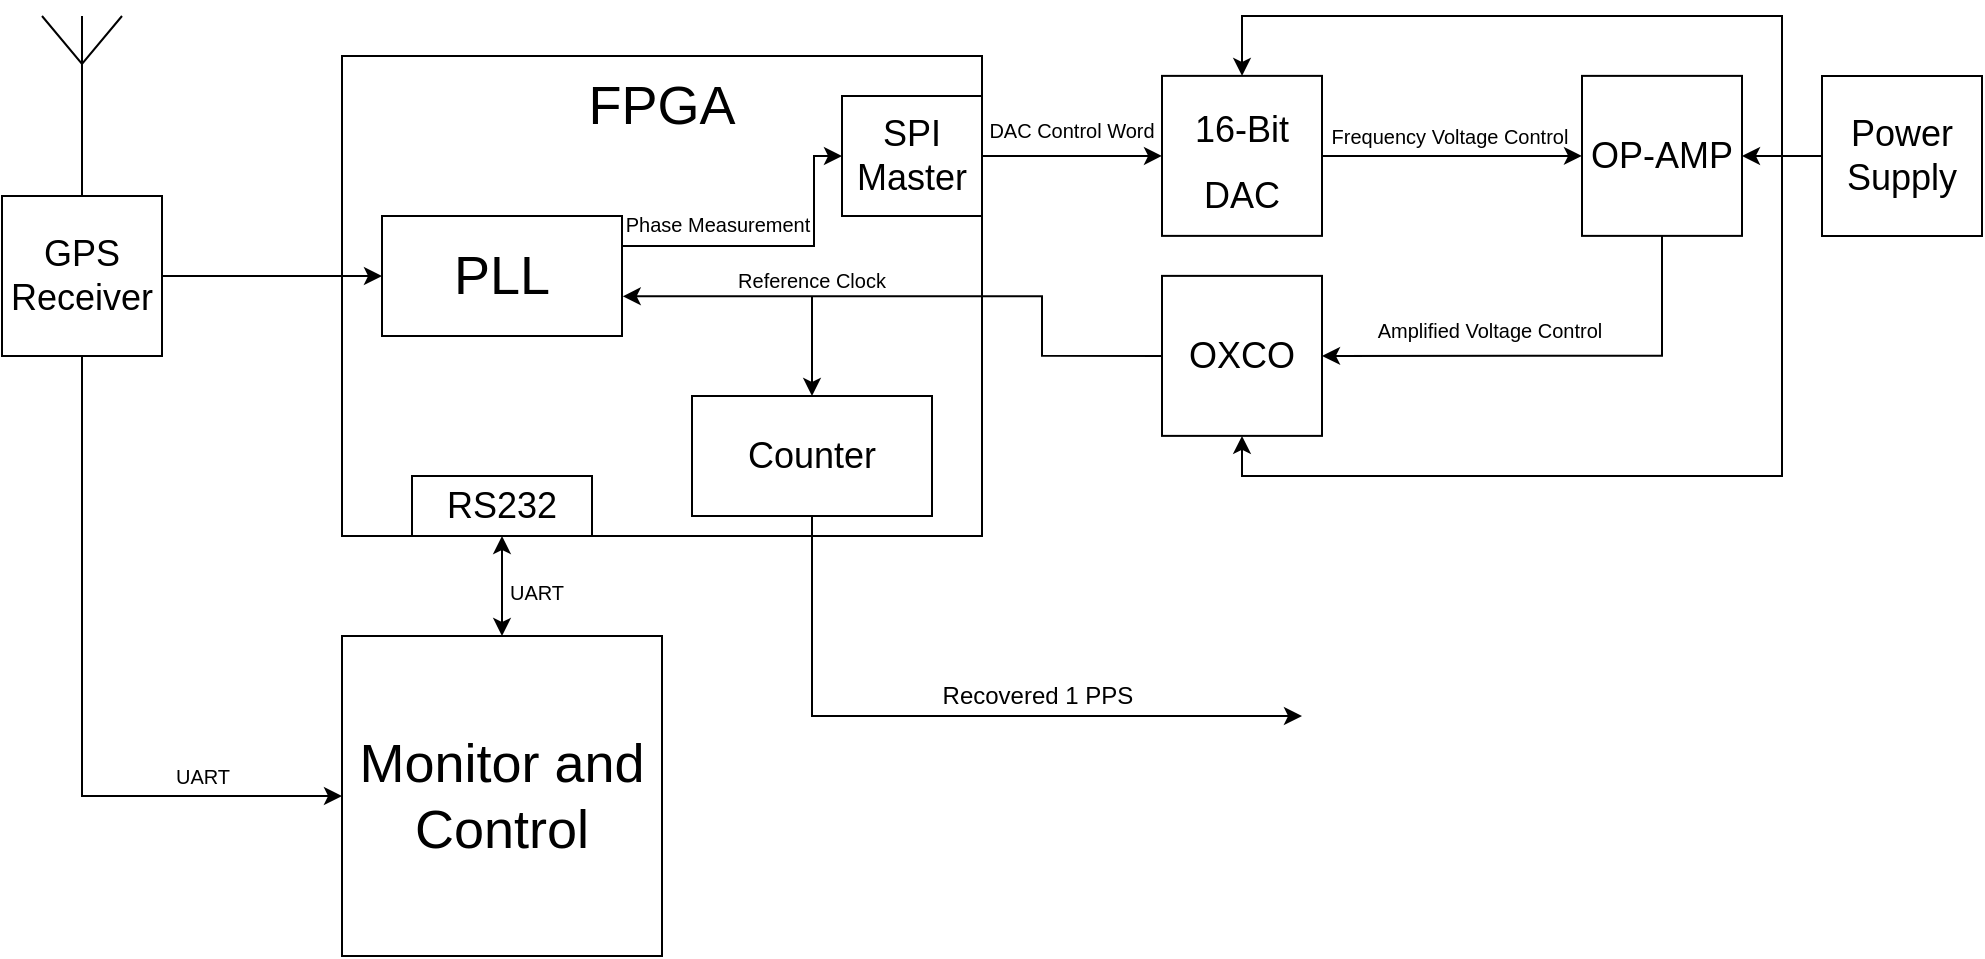 <mxfile version="16.5.3" type="google"><diagram id="t84CRIo2cYK3HvH8924g" name="Page-1"><mxGraphModel dx="1178" dy="647" grid="1" gridSize="10" guides="1" tooltips="1" connect="1" arrows="1" fold="1" page="1" pageScale="1" pageWidth="827" pageHeight="1169" math="0" shadow="0"><root><mxCell id="0"/><mxCell id="1" parent="0"/><mxCell id="a0x9NkxVRuX0GsZw1cM9-4" value="" style="rounded=0;whiteSpace=wrap;html=1;fontSize=27;" vertex="1" parent="1"><mxGeometry x="520" y="230" width="320" height="240" as="geometry"/></mxCell><mxCell id="a0x9NkxVRuX0GsZw1cM9-5" value="FPGA" style="text;html=1;strokeColor=none;fillColor=none;align=center;verticalAlign=middle;whiteSpace=wrap;rounded=0;fontSize=27;" vertex="1" parent="1"><mxGeometry x="650" y="240" width="60" height="30" as="geometry"/></mxCell><mxCell id="a0x9NkxVRuX0GsZw1cM9-40" style="edgeStyle=orthogonalEdgeStyle;rounded=0;orthogonalLoop=1;jettySize=auto;html=1;exitX=1;exitY=0.25;exitDx=0;exitDy=0;entryX=0;entryY=0.5;entryDx=0;entryDy=0;fontSize=18;" edge="1" parent="1" source="a0x9NkxVRuX0GsZw1cM9-6" target="a0x9NkxVRuX0GsZw1cM9-39"><mxGeometry relative="1" as="geometry"><Array as="points"><mxPoint x="756" y="325"/><mxPoint x="756" y="280"/></Array></mxGeometry></mxCell><mxCell id="a0x9NkxVRuX0GsZw1cM9-6" value="PLL" style="rounded=0;whiteSpace=wrap;html=1;fontSize=27;" vertex="1" parent="1"><mxGeometry x="540" y="310" width="120" height="60" as="geometry"/></mxCell><mxCell id="a0x9NkxVRuX0GsZw1cM9-11" style="edgeStyle=orthogonalEdgeStyle;rounded=0;orthogonalLoop=1;jettySize=auto;html=1;exitX=1;exitY=0.5;exitDx=0;exitDy=0;entryX=0;entryY=0.5;entryDx=0;entryDy=0;fontSize=18;" edge="1" parent="1" source="a0x9NkxVRuX0GsZw1cM9-8" target="a0x9NkxVRuX0GsZw1cM9-10"><mxGeometry relative="1" as="geometry"/></mxCell><mxCell id="a0x9NkxVRuX0GsZw1cM9-8" value="&lt;span style=&quot;font-size: 18px&quot;&gt;16-Bit DAC&lt;/span&gt;" style="whiteSpace=wrap;html=1;aspect=fixed;fontSize=27;" vertex="1" parent="1"><mxGeometry x="930" y="239.94" width="80" height="80" as="geometry"/></mxCell><mxCell id="a0x9NkxVRuX0GsZw1cM9-13" style="edgeStyle=orthogonalEdgeStyle;rounded=0;orthogonalLoop=1;jettySize=auto;html=1;exitX=0;exitY=0.5;exitDx=0;exitDy=0;entryX=1.003;entryY=0.669;entryDx=0;entryDy=0;entryPerimeter=0;fontSize=18;" edge="1" parent="1" source="a0x9NkxVRuX0GsZw1cM9-9" target="a0x9NkxVRuX0GsZw1cM9-6"><mxGeometry relative="1" as="geometry"><Array as="points"><mxPoint x="870" y="380"/><mxPoint x="870" y="350"/></Array></mxGeometry></mxCell><mxCell id="a0x9NkxVRuX0GsZw1cM9-9" value="OXCO" style="whiteSpace=wrap;html=1;aspect=fixed;fontSize=18;" vertex="1" parent="1"><mxGeometry x="930" y="339.94" width="80" height="80" as="geometry"/></mxCell><mxCell id="a0x9NkxVRuX0GsZw1cM9-12" style="edgeStyle=orthogonalEdgeStyle;rounded=0;orthogonalLoop=1;jettySize=auto;html=1;exitX=0.5;exitY=1;exitDx=0;exitDy=0;entryX=1;entryY=0.5;entryDx=0;entryDy=0;fontSize=18;" edge="1" parent="1" source="a0x9NkxVRuX0GsZw1cM9-10" target="a0x9NkxVRuX0GsZw1cM9-9"><mxGeometry relative="1" as="geometry"><Array as="points"><mxPoint x="1180" y="380"/></Array></mxGeometry></mxCell><mxCell id="a0x9NkxVRuX0GsZw1cM9-10" value="OP-AMP" style="whiteSpace=wrap;html=1;aspect=fixed;fontSize=18;" vertex="1" parent="1"><mxGeometry x="1140" y="239.94" width="80" height="80" as="geometry"/></mxCell><mxCell id="a0x9NkxVRuX0GsZw1cM9-17" value="&lt;span style=&quot;font-size: 10px&quot;&gt;Phase Measurement&lt;/span&gt;" style="text;html=1;strokeColor=none;fillColor=none;align=center;verticalAlign=middle;whiteSpace=wrap;rounded=0;fontSize=12;" vertex="1" parent="1"><mxGeometry x="608" y="299" width="200" height="30" as="geometry"/></mxCell><mxCell id="a0x9NkxVRuX0GsZw1cM9-20" style="edgeStyle=orthogonalEdgeStyle;rounded=0;orthogonalLoop=1;jettySize=auto;html=1;exitX=1;exitY=0.5;exitDx=0;exitDy=0;fontSize=18;entryX=0;entryY=0.5;entryDx=0;entryDy=0;" edge="1" parent="1" source="a0x9NkxVRuX0GsZw1cM9-18" target="a0x9NkxVRuX0GsZw1cM9-6"><mxGeometry relative="1" as="geometry"/></mxCell><mxCell id="a0x9NkxVRuX0GsZw1cM9-45" style="edgeStyle=orthogonalEdgeStyle;rounded=0;orthogonalLoop=1;jettySize=auto;html=1;exitX=0.5;exitY=1;exitDx=0;exitDy=0;entryX=0;entryY=0.5;entryDx=0;entryDy=0;fontSize=10;" edge="1" parent="1" source="a0x9NkxVRuX0GsZw1cM9-18" target="a0x9NkxVRuX0GsZw1cM9-44"><mxGeometry relative="1" as="geometry"/></mxCell><mxCell id="a0x9NkxVRuX0GsZw1cM9-18" value="&lt;font style=&quot;font-size: 18px&quot;&gt;GPS Receiver&lt;/font&gt;" style="whiteSpace=wrap;html=1;aspect=fixed;fontSize=12;fillColor=none;" vertex="1" parent="1"><mxGeometry x="350" y="300" width="80" height="80" as="geometry"/></mxCell><mxCell id="a0x9NkxVRuX0GsZw1cM9-21" value="Counter" style="rounded=0;whiteSpace=wrap;html=1;fontSize=18;fillColor=none;" vertex="1" parent="1"><mxGeometry x="695" y="400" width="120" height="60" as="geometry"/></mxCell><mxCell id="a0x9NkxVRuX0GsZw1cM9-22" value="" style="endArrow=classic;html=1;rounded=0;fontSize=18;entryX=0.5;entryY=0;entryDx=0;entryDy=0;" edge="1" parent="1" target="a0x9NkxVRuX0GsZw1cM9-21"><mxGeometry width="50" height="50" relative="1" as="geometry"><mxPoint x="755" y="350" as="sourcePoint"/><mxPoint x="700" y="360" as="targetPoint"/></mxGeometry></mxCell><mxCell id="a0x9NkxVRuX0GsZw1cM9-23" value="" style="endArrow=classic;html=1;rounded=0;fontSize=18;exitX=0.5;exitY=1;exitDx=0;exitDy=0;" edge="1" parent="1" source="a0x9NkxVRuX0GsZw1cM9-21"><mxGeometry width="50" height="50" relative="1" as="geometry"><mxPoint x="650" y="410" as="sourcePoint"/><mxPoint x="1000" y="560" as="targetPoint"/><Array as="points"><mxPoint x="755" y="560"/></Array></mxGeometry></mxCell><mxCell id="a0x9NkxVRuX0GsZw1cM9-24" value="Recovered 1 PPS" style="text;html=1;strokeColor=none;fillColor=none;align=center;verticalAlign=middle;whiteSpace=wrap;rounded=0;fontSize=12;" vertex="1" parent="1"><mxGeometry x="768" y="535" width="200" height="30" as="geometry"/></mxCell><mxCell id="a0x9NkxVRuX0GsZw1cM9-28" style="edgeStyle=orthogonalEdgeStyle;rounded=0;orthogonalLoop=1;jettySize=auto;html=1;exitX=0;exitY=0.5;exitDx=0;exitDy=0;fontSize=18;entryX=0.5;entryY=0;entryDx=0;entryDy=0;" edge="1" parent="1" source="a0x9NkxVRuX0GsZw1cM9-25" target="a0x9NkxVRuX0GsZw1cM9-8"><mxGeometry relative="1" as="geometry"><mxPoint x="991" y="219.94" as="targetPoint"/><Array as="points"><mxPoint x="1240" y="280"/><mxPoint x="1240" y="210"/><mxPoint x="970" y="210"/></Array></mxGeometry></mxCell><mxCell id="a0x9NkxVRuX0GsZw1cM9-30" style="edgeStyle=orthogonalEdgeStyle;rounded=0;orthogonalLoop=1;jettySize=auto;html=1;exitX=0;exitY=0.5;exitDx=0;exitDy=0;entryX=1;entryY=0.5;entryDx=0;entryDy=0;fontSize=18;" edge="1" parent="1" source="a0x9NkxVRuX0GsZw1cM9-25" target="a0x9NkxVRuX0GsZw1cM9-10"><mxGeometry relative="1" as="geometry"/></mxCell><mxCell id="a0x9NkxVRuX0GsZw1cM9-42" style="edgeStyle=orthogonalEdgeStyle;rounded=0;orthogonalLoop=1;jettySize=auto;html=1;exitX=0;exitY=0.5;exitDx=0;exitDy=0;entryX=0.5;entryY=1;entryDx=0;entryDy=0;fontSize=18;" edge="1" parent="1" source="a0x9NkxVRuX0GsZw1cM9-25" target="a0x9NkxVRuX0GsZw1cM9-9"><mxGeometry relative="1" as="geometry"><Array as="points"><mxPoint x="1240" y="280"/><mxPoint x="1240" y="440"/><mxPoint x="970" y="440"/></Array></mxGeometry></mxCell><mxCell id="a0x9NkxVRuX0GsZw1cM9-25" value="Power Supply" style="whiteSpace=wrap;html=1;aspect=fixed;fontSize=18;fillColor=none;" vertex="1" parent="1"><mxGeometry x="1260" y="240" width="80" height="80" as="geometry"/></mxCell><mxCell id="a0x9NkxVRuX0GsZw1cM9-50" style="edgeStyle=orthogonalEdgeStyle;rounded=0;orthogonalLoop=1;jettySize=auto;html=1;exitX=0.5;exitY=1;exitDx=0;exitDy=0;entryX=0.5;entryY=0;entryDx=0;entryDy=0;fontSize=10;startArrow=classic;startFill=1;" edge="1" parent="1" source="a0x9NkxVRuX0GsZw1cM9-32" target="a0x9NkxVRuX0GsZw1cM9-44"><mxGeometry relative="1" as="geometry"/></mxCell><mxCell id="a0x9NkxVRuX0GsZw1cM9-32" value="RS232" style="rounded=0;whiteSpace=wrap;html=1;fontSize=18;fillColor=none;" vertex="1" parent="1"><mxGeometry x="555" y="440" width="90" height="30" as="geometry"/></mxCell><mxCell id="a0x9NkxVRuX0GsZw1cM9-14" value="&lt;font style=&quot;font-size: 10px&quot;&gt;Reference Clock&lt;/font&gt;" style="text;html=1;strokeColor=none;fillColor=none;align=center;verticalAlign=middle;whiteSpace=wrap;rounded=0;fontSize=18;" vertex="1" parent="1"><mxGeometry x="690" y="325" width="130" height="30" as="geometry"/></mxCell><mxCell id="a0x9NkxVRuX0GsZw1cM9-41" style="edgeStyle=orthogonalEdgeStyle;rounded=0;orthogonalLoop=1;jettySize=auto;html=1;exitX=1;exitY=0.5;exitDx=0;exitDy=0;entryX=0;entryY=0.5;entryDx=0;entryDy=0;fontSize=18;" edge="1" parent="1" source="a0x9NkxVRuX0GsZw1cM9-39" target="a0x9NkxVRuX0GsZw1cM9-8"><mxGeometry relative="1" as="geometry"/></mxCell><mxCell id="a0x9NkxVRuX0GsZw1cM9-39" value="SPI Master" style="rounded=0;whiteSpace=wrap;html=1;fontSize=18;fillColor=none;" vertex="1" parent="1"><mxGeometry x="770" y="250" width="70" height="60" as="geometry"/></mxCell><mxCell id="a0x9NkxVRuX0GsZw1cM9-44" value="&lt;span style=&quot;font-size: 27px&quot;&gt;Monitor and Control&lt;/span&gt;" style="whiteSpace=wrap;html=1;aspect=fixed;fontSize=10;fillColor=none;" vertex="1" parent="1"><mxGeometry x="520" y="520" width="160" height="160" as="geometry"/></mxCell><mxCell id="a0x9NkxVRuX0GsZw1cM9-49" value="UART" style="text;html=1;align=center;verticalAlign=middle;resizable=0;points=[];autosize=1;strokeColor=none;fillColor=none;fontSize=10;" vertex="1" parent="1"><mxGeometry x="430" y="580" width="40" height="20" as="geometry"/></mxCell><mxCell id="a0x9NkxVRuX0GsZw1cM9-51" value="UART" style="text;html=1;align=center;verticalAlign=middle;resizable=0;points=[];autosize=1;strokeColor=none;fillColor=none;fontSize=10;" vertex="1" parent="1"><mxGeometry x="597" y="488" width="40" height="20" as="geometry"/></mxCell><mxCell id="a0x9NkxVRuX0GsZw1cM9-55" style="edgeStyle=orthogonalEdgeStyle;rounded=0;orthogonalLoop=1;jettySize=auto;html=1;entryX=0.5;entryY=0;entryDx=0;entryDy=0;fontSize=10;startArrow=none;startFill=0;endArrow=none;endFill=0;" edge="1" parent="1" source="a0x9NkxVRuX0GsZw1cM9-54" target="a0x9NkxVRuX0GsZw1cM9-18"><mxGeometry relative="1" as="geometry"/></mxCell><mxCell id="a0x9NkxVRuX0GsZw1cM9-54" value="" style="verticalLabelPosition=bottom;shadow=0;dashed=0;align=center;html=1;verticalAlign=top;shape=mxgraph.electrical.radio.aerial_-_antenna_1;fontSize=10;fillColor=none;" vertex="1" parent="1"><mxGeometry x="370" y="210" width="40" height="60" as="geometry"/></mxCell><mxCell id="a0x9NkxVRuX0GsZw1cM9-56" value="&lt;font style=&quot;font-size: 10px&quot;&gt;DAC Control Word&lt;/font&gt;" style="text;html=1;strokeColor=none;fillColor=none;align=center;verticalAlign=middle;whiteSpace=wrap;rounded=0;fontSize=18;" vertex="1" parent="1"><mxGeometry x="820" y="250" width="130" height="30" as="geometry"/></mxCell><mxCell id="a0x9NkxVRuX0GsZw1cM9-59" value="&lt;font style=&quot;font-size: 10px&quot;&gt;Frequency Voltage Control&lt;/font&gt;" style="text;html=1;strokeColor=none;fillColor=none;align=center;verticalAlign=middle;whiteSpace=wrap;rounded=0;fontSize=18;" vertex="1" parent="1"><mxGeometry x="999" y="253.0" width="150" height="30" as="geometry"/></mxCell><mxCell id="a0x9NkxVRuX0GsZw1cM9-62" value="&lt;font style=&quot;font-size: 10px&quot;&gt;Amplified Voltage Control&lt;/font&gt;" style="text;html=1;strokeColor=none;fillColor=none;align=center;verticalAlign=middle;whiteSpace=wrap;rounded=0;fontSize=18;" vertex="1" parent="1"><mxGeometry x="1019" y="350.0" width="150" height="30" as="geometry"/></mxCell></root></mxGraphModel></diagram></mxfile>